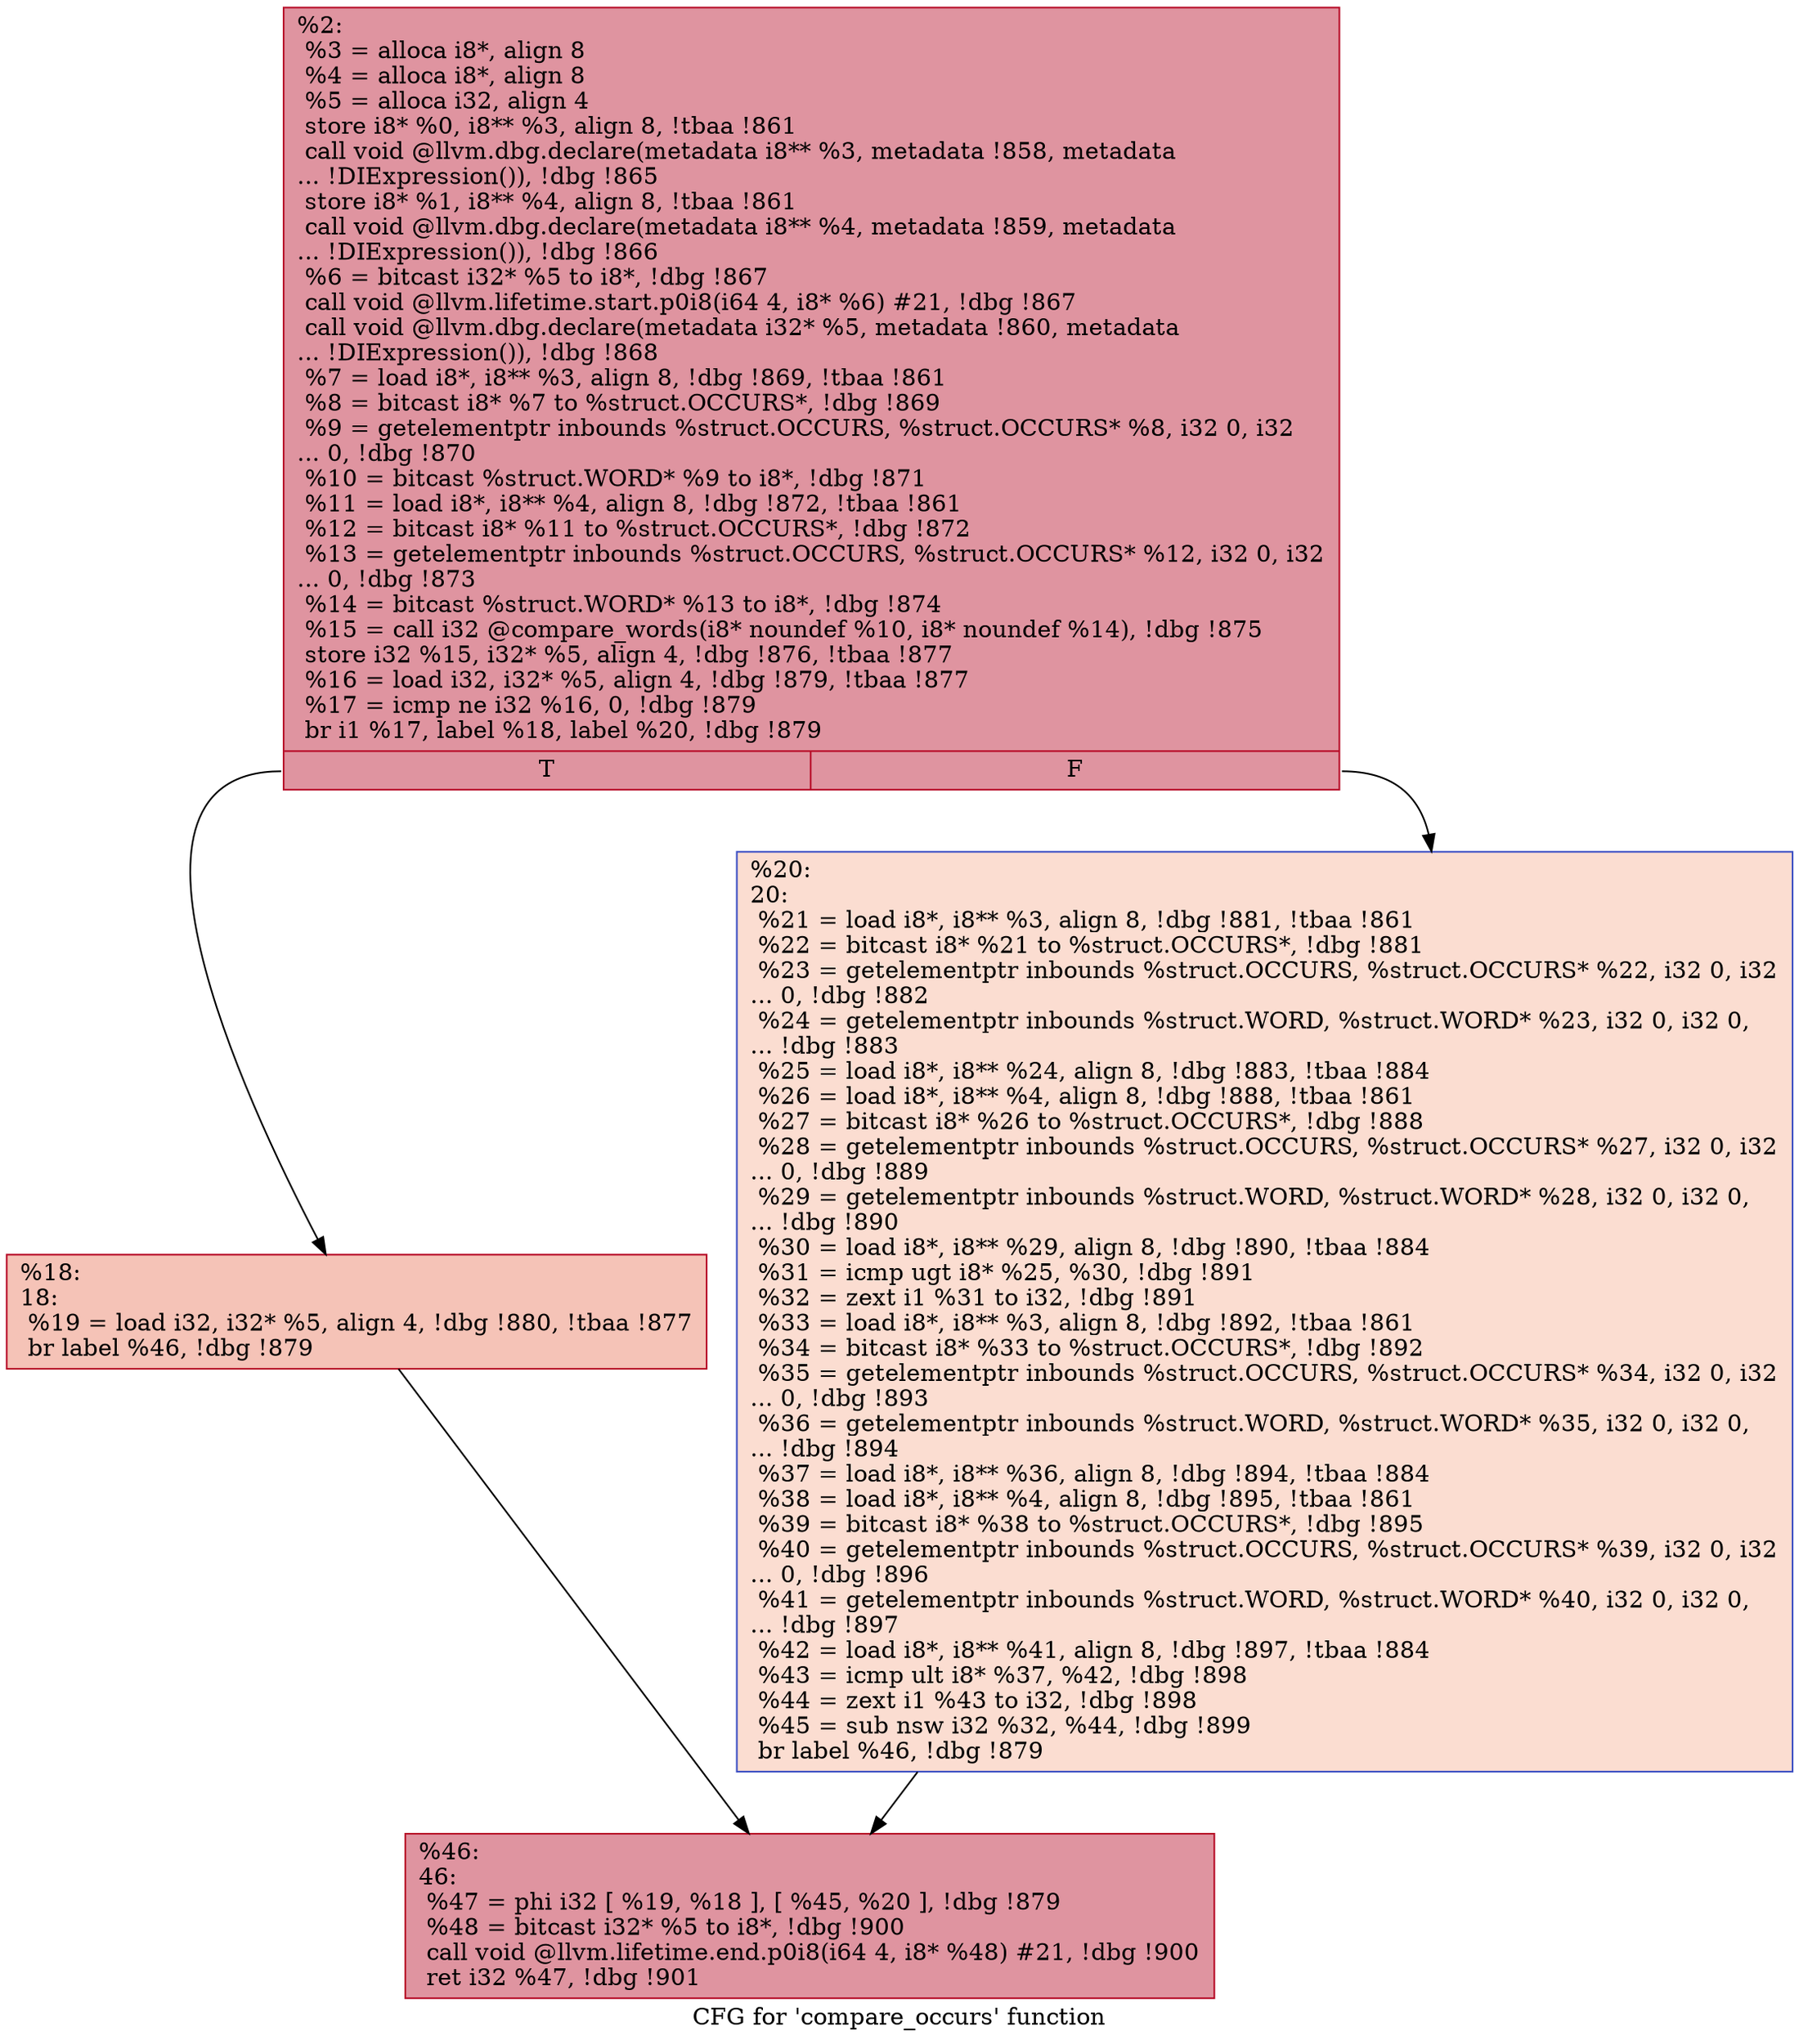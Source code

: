 digraph "CFG for 'compare_occurs' function" {
	label="CFG for 'compare_occurs' function";

	Node0x16a0360 [shape=record,color="#b70d28ff", style=filled, fillcolor="#b70d2870",label="{%2:\l  %3 = alloca i8*, align 8\l  %4 = alloca i8*, align 8\l  %5 = alloca i32, align 4\l  store i8* %0, i8** %3, align 8, !tbaa !861\l  call void @llvm.dbg.declare(metadata i8** %3, metadata !858, metadata\l... !DIExpression()), !dbg !865\l  store i8* %1, i8** %4, align 8, !tbaa !861\l  call void @llvm.dbg.declare(metadata i8** %4, metadata !859, metadata\l... !DIExpression()), !dbg !866\l  %6 = bitcast i32* %5 to i8*, !dbg !867\l  call void @llvm.lifetime.start.p0i8(i64 4, i8* %6) #21, !dbg !867\l  call void @llvm.dbg.declare(metadata i32* %5, metadata !860, metadata\l... !DIExpression()), !dbg !868\l  %7 = load i8*, i8** %3, align 8, !dbg !869, !tbaa !861\l  %8 = bitcast i8* %7 to %struct.OCCURS*, !dbg !869\l  %9 = getelementptr inbounds %struct.OCCURS, %struct.OCCURS* %8, i32 0, i32\l... 0, !dbg !870\l  %10 = bitcast %struct.WORD* %9 to i8*, !dbg !871\l  %11 = load i8*, i8** %4, align 8, !dbg !872, !tbaa !861\l  %12 = bitcast i8* %11 to %struct.OCCURS*, !dbg !872\l  %13 = getelementptr inbounds %struct.OCCURS, %struct.OCCURS* %12, i32 0, i32\l... 0, !dbg !873\l  %14 = bitcast %struct.WORD* %13 to i8*, !dbg !874\l  %15 = call i32 @compare_words(i8* noundef %10, i8* noundef %14), !dbg !875\l  store i32 %15, i32* %5, align 4, !dbg !876, !tbaa !877\l  %16 = load i32, i32* %5, align 4, !dbg !879, !tbaa !877\l  %17 = icmp ne i32 %16, 0, !dbg !879\l  br i1 %17, label %18, label %20, !dbg !879\l|{<s0>T|<s1>F}}"];
	Node0x16a0360:s0 -> Node0x16a03e0;
	Node0x16a0360:s1 -> Node0x16a0430;
	Node0x16a03e0 [shape=record,color="#b70d28ff", style=filled, fillcolor="#e8765c70",label="{%18:\l18:                                               \l  %19 = load i32, i32* %5, align 4, !dbg !880, !tbaa !877\l  br label %46, !dbg !879\l}"];
	Node0x16a03e0 -> Node0x16a0480;
	Node0x16a0430 [shape=record,color="#3d50c3ff", style=filled, fillcolor="#f7b39670",label="{%20:\l20:                                               \l  %21 = load i8*, i8** %3, align 8, !dbg !881, !tbaa !861\l  %22 = bitcast i8* %21 to %struct.OCCURS*, !dbg !881\l  %23 = getelementptr inbounds %struct.OCCURS, %struct.OCCURS* %22, i32 0, i32\l... 0, !dbg !882\l  %24 = getelementptr inbounds %struct.WORD, %struct.WORD* %23, i32 0, i32 0,\l... !dbg !883\l  %25 = load i8*, i8** %24, align 8, !dbg !883, !tbaa !884\l  %26 = load i8*, i8** %4, align 8, !dbg !888, !tbaa !861\l  %27 = bitcast i8* %26 to %struct.OCCURS*, !dbg !888\l  %28 = getelementptr inbounds %struct.OCCURS, %struct.OCCURS* %27, i32 0, i32\l... 0, !dbg !889\l  %29 = getelementptr inbounds %struct.WORD, %struct.WORD* %28, i32 0, i32 0,\l... !dbg !890\l  %30 = load i8*, i8** %29, align 8, !dbg !890, !tbaa !884\l  %31 = icmp ugt i8* %25, %30, !dbg !891\l  %32 = zext i1 %31 to i32, !dbg !891\l  %33 = load i8*, i8** %3, align 8, !dbg !892, !tbaa !861\l  %34 = bitcast i8* %33 to %struct.OCCURS*, !dbg !892\l  %35 = getelementptr inbounds %struct.OCCURS, %struct.OCCURS* %34, i32 0, i32\l... 0, !dbg !893\l  %36 = getelementptr inbounds %struct.WORD, %struct.WORD* %35, i32 0, i32 0,\l... !dbg !894\l  %37 = load i8*, i8** %36, align 8, !dbg !894, !tbaa !884\l  %38 = load i8*, i8** %4, align 8, !dbg !895, !tbaa !861\l  %39 = bitcast i8* %38 to %struct.OCCURS*, !dbg !895\l  %40 = getelementptr inbounds %struct.OCCURS, %struct.OCCURS* %39, i32 0, i32\l... 0, !dbg !896\l  %41 = getelementptr inbounds %struct.WORD, %struct.WORD* %40, i32 0, i32 0,\l... !dbg !897\l  %42 = load i8*, i8** %41, align 8, !dbg !897, !tbaa !884\l  %43 = icmp ult i8* %37, %42, !dbg !898\l  %44 = zext i1 %43 to i32, !dbg !898\l  %45 = sub nsw i32 %32, %44, !dbg !899\l  br label %46, !dbg !879\l}"];
	Node0x16a0430 -> Node0x16a0480;
	Node0x16a0480 [shape=record,color="#b70d28ff", style=filled, fillcolor="#b70d2870",label="{%46:\l46:                                               \l  %47 = phi i32 [ %19, %18 ], [ %45, %20 ], !dbg !879\l  %48 = bitcast i32* %5 to i8*, !dbg !900\l  call void @llvm.lifetime.end.p0i8(i64 4, i8* %48) #21, !dbg !900\l  ret i32 %47, !dbg !901\l}"];
}
